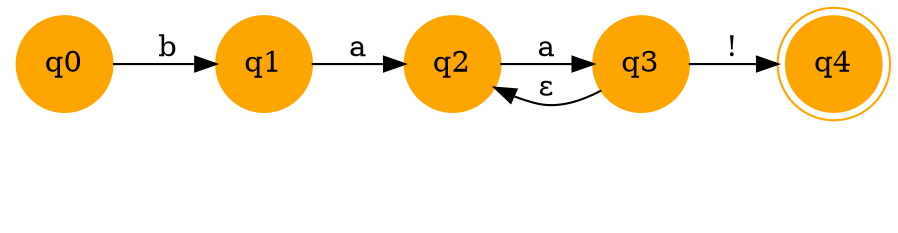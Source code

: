 digraph finite_state_machine {
        rankdir=LR;
        node [shape = plaintext]; "";   /* no circle for empty node */
        node [shape = doublecircle, style=filled, color=orange]; q4; /* shape for terminal node */
        node [shape = circle, style=filled, color=orange];

        q0 -> q1 [ label = "b"];
        q1 -> q2 [ label = "a"];
        q2 -> q3 [ label = "a"];
        q3 -> q2 [ label = "&epsilon;", constraint=false];
        q3 -> q4 [ label = "!"];
}

